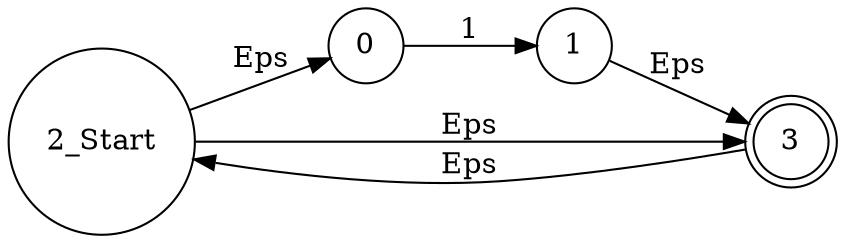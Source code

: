 digraph nfa
{
rankdir = LR
node [shape = circle];
2[shape = circle, label = "2_Start"]
0 -> 1 [label = "1"]

1 -> 3 [label = "Eps"]

2 -> 0 [label = "Eps"]

2 -> 3 [label = "Eps"]

3 -> 2 [label = "Eps"]

3[shape = doublecircle]
}
